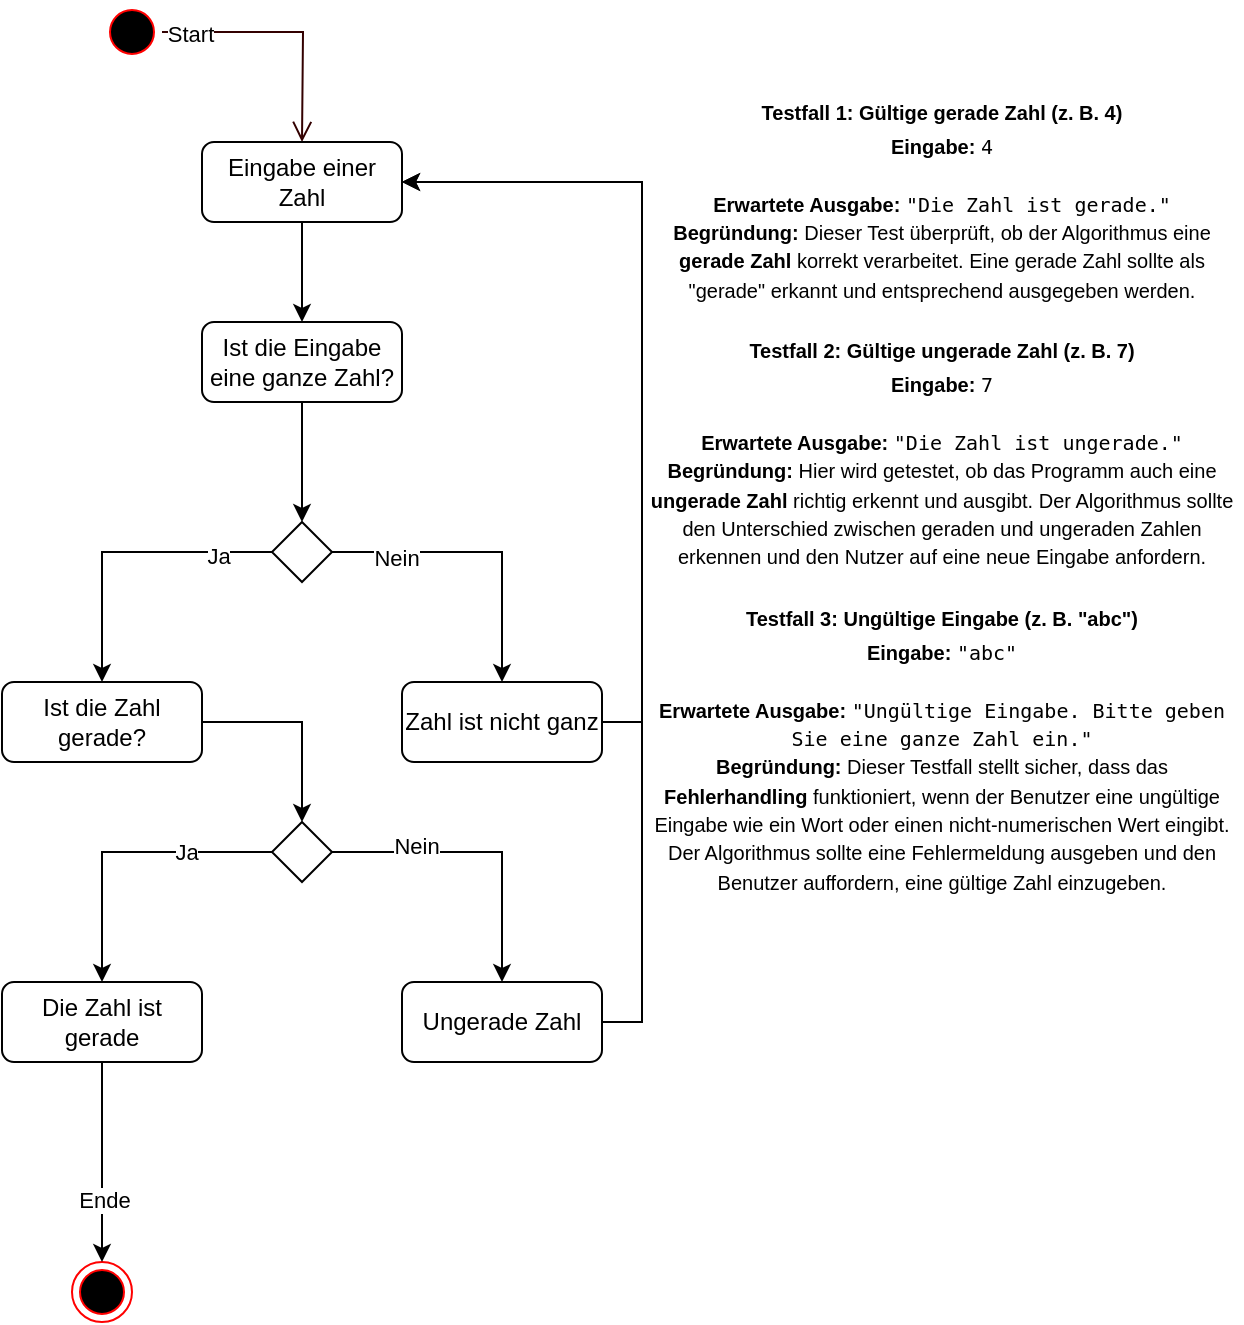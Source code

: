 <mxfile version="26.0.16">
  <diagram name="Page-1" id="u1mcA07w7LvZzqI7OhWi">
    <mxGraphModel dx="1434" dy="762" grid="1" gridSize="10" guides="1" tooltips="1" connect="1" arrows="1" fold="1" page="1" pageScale="1" pageWidth="850" pageHeight="1100" math="0" shadow="0">
      <root>
        <mxCell id="0" />
        <mxCell id="1" parent="0" />
        <mxCell id="7rZDa8M_wtfSVnTw2A_I-1" value="" style="ellipse;html=1;shape=startState;fillColor=#000000;strokeColor=#ff0000;" parent="1" vertex="1">
          <mxGeometry x="170" y="180" width="30" height="30" as="geometry" />
        </mxCell>
        <mxCell id="7rZDa8M_wtfSVnTw2A_I-2" value="" style="edgeStyle=orthogonalEdgeStyle;html=1;verticalAlign=bottom;endArrow=open;endSize=8;strokeColor=#330000;rounded=0;" parent="1" source="7rZDa8M_wtfSVnTw2A_I-1" edge="1">
          <mxGeometry relative="1" as="geometry">
            <mxPoint x="270" y="250" as="targetPoint" />
          </mxGeometry>
        </mxCell>
        <mxCell id="7rZDa8M_wtfSVnTw2A_I-26" value="Start" style="edgeLabel;html=1;align=center;verticalAlign=middle;resizable=0;points=[];" parent="7rZDa8M_wtfSVnTw2A_I-2" vertex="1" connectable="0">
          <mxGeometry x="-0.776" y="-1" relative="1" as="geometry">
            <mxPoint as="offset" />
          </mxGeometry>
        </mxCell>
        <mxCell id="7rZDa8M_wtfSVnTw2A_I-3" value="" style="ellipse;html=1;shape=endState;fillColor=#000000;strokeColor=#ff0000;" parent="1" vertex="1">
          <mxGeometry x="155" y="810" width="30" height="30" as="geometry" />
        </mxCell>
        <mxCell id="7rZDa8M_wtfSVnTw2A_I-15" style="edgeStyle=orthogonalEdgeStyle;rounded=0;orthogonalLoop=1;jettySize=auto;html=1;exitX=0.5;exitY=1;exitDx=0;exitDy=0;entryX=0.5;entryY=0;entryDx=0;entryDy=0;" parent="1" source="7rZDa8M_wtfSVnTw2A_I-4" target="7rZDa8M_wtfSVnTw2A_I-5" edge="1">
          <mxGeometry relative="1" as="geometry" />
        </mxCell>
        <mxCell id="7rZDa8M_wtfSVnTw2A_I-4" value="Eingabe einer Zahl" style="rounded=1;whiteSpace=wrap;html=1;" parent="1" vertex="1">
          <mxGeometry x="220" y="250" width="100" height="40" as="geometry" />
        </mxCell>
        <mxCell id="7rZDa8M_wtfSVnTw2A_I-16" style="edgeStyle=orthogonalEdgeStyle;rounded=0;orthogonalLoop=1;jettySize=auto;html=1;exitX=0.5;exitY=1;exitDx=0;exitDy=0;entryX=0.5;entryY=0;entryDx=0;entryDy=0;" parent="1" source="7rZDa8M_wtfSVnTw2A_I-5" target="7rZDa8M_wtfSVnTw2A_I-6" edge="1">
          <mxGeometry relative="1" as="geometry" />
        </mxCell>
        <mxCell id="7rZDa8M_wtfSVnTw2A_I-5" value="Ist die Eingabe eine ganze Zahl?" style="rounded=1;whiteSpace=wrap;html=1;" parent="1" vertex="1">
          <mxGeometry x="220" y="340" width="100" height="40" as="geometry" />
        </mxCell>
        <mxCell id="7rZDa8M_wtfSVnTw2A_I-17" style="edgeStyle=orthogonalEdgeStyle;rounded=0;orthogonalLoop=1;jettySize=auto;html=1;exitX=0;exitY=0.5;exitDx=0;exitDy=0;entryX=0.5;entryY=0;entryDx=0;entryDy=0;" parent="1" source="7rZDa8M_wtfSVnTw2A_I-6" target="7rZDa8M_wtfSVnTw2A_I-7" edge="1">
          <mxGeometry relative="1" as="geometry" />
        </mxCell>
        <mxCell id="7rZDa8M_wtfSVnTw2A_I-28" value="Ja" style="edgeLabel;html=1;align=center;verticalAlign=middle;resizable=0;points=[];" parent="7rZDa8M_wtfSVnTw2A_I-17" vertex="1" connectable="0">
          <mxGeometry x="-0.643" y="2" relative="1" as="geometry">
            <mxPoint as="offset" />
          </mxGeometry>
        </mxCell>
        <mxCell id="hQ93UAaIvLA_gx9WkFvK-4" style="edgeStyle=orthogonalEdgeStyle;rounded=0;orthogonalLoop=1;jettySize=auto;html=1;exitX=1;exitY=0.5;exitDx=0;exitDy=0;entryX=0.5;entryY=0;entryDx=0;entryDy=0;" edge="1" parent="1" source="7rZDa8M_wtfSVnTw2A_I-6" target="hQ93UAaIvLA_gx9WkFvK-3">
          <mxGeometry relative="1" as="geometry" />
        </mxCell>
        <mxCell id="hQ93UAaIvLA_gx9WkFvK-8" value="Nein" style="edgeLabel;html=1;align=center;verticalAlign=middle;resizable=0;points=[];" vertex="1" connectable="0" parent="hQ93UAaIvLA_gx9WkFvK-4">
          <mxGeometry x="-0.573" y="-3" relative="1" as="geometry">
            <mxPoint as="offset" />
          </mxGeometry>
        </mxCell>
        <mxCell id="7rZDa8M_wtfSVnTw2A_I-6" value="" style="rhombus;whiteSpace=wrap;html=1;" parent="1" vertex="1">
          <mxGeometry x="255" y="440" width="30" height="30" as="geometry" />
        </mxCell>
        <mxCell id="7rZDa8M_wtfSVnTw2A_I-24" style="edgeStyle=orthogonalEdgeStyle;rounded=0;orthogonalLoop=1;jettySize=auto;html=1;exitX=1;exitY=0.5;exitDx=0;exitDy=0;entryX=0.5;entryY=0;entryDx=0;entryDy=0;" parent="1" source="7rZDa8M_wtfSVnTw2A_I-7" target="7rZDa8M_wtfSVnTw2A_I-13" edge="1">
          <mxGeometry relative="1" as="geometry" />
        </mxCell>
        <mxCell id="7rZDa8M_wtfSVnTw2A_I-7" value="Ist die Zahl gerade?" style="rounded=1;whiteSpace=wrap;html=1;" parent="1" vertex="1">
          <mxGeometry x="120" y="520" width="100" height="40" as="geometry" />
        </mxCell>
        <mxCell id="7rZDa8M_wtfSVnTw2A_I-21" style="edgeStyle=orthogonalEdgeStyle;rounded=0;orthogonalLoop=1;jettySize=auto;html=1;exitX=0.5;exitY=1;exitDx=0;exitDy=0;entryX=0.5;entryY=0;entryDx=0;entryDy=0;" parent="1" source="7rZDa8M_wtfSVnTw2A_I-8" target="7rZDa8M_wtfSVnTw2A_I-3" edge="1">
          <mxGeometry relative="1" as="geometry">
            <mxPoint x="170" y="810" as="targetPoint" />
          </mxGeometry>
        </mxCell>
        <mxCell id="7rZDa8M_wtfSVnTw2A_I-27" value="Ende" style="edgeLabel;html=1;align=center;verticalAlign=middle;resizable=0;points=[];" parent="7rZDa8M_wtfSVnTw2A_I-21" vertex="1" connectable="0">
          <mxGeometry x="0.384" y="1" relative="1" as="geometry">
            <mxPoint as="offset" />
          </mxGeometry>
        </mxCell>
        <mxCell id="7rZDa8M_wtfSVnTw2A_I-8" value="Die Zahl ist gerade" style="rounded=1;whiteSpace=wrap;html=1;" parent="1" vertex="1">
          <mxGeometry x="120" y="670" width="100" height="40" as="geometry" />
        </mxCell>
        <mxCell id="7rZDa8M_wtfSVnTw2A_I-25" style="edgeStyle=orthogonalEdgeStyle;rounded=0;orthogonalLoop=1;jettySize=auto;html=1;exitX=0;exitY=0.5;exitDx=0;exitDy=0;entryX=0.5;entryY=0;entryDx=0;entryDy=0;" parent="1" source="7rZDa8M_wtfSVnTw2A_I-13" target="7rZDa8M_wtfSVnTw2A_I-8" edge="1">
          <mxGeometry relative="1" as="geometry" />
        </mxCell>
        <mxCell id="7rZDa8M_wtfSVnTw2A_I-30" value="Ja" style="edgeLabel;html=1;align=center;verticalAlign=middle;resizable=0;points=[];" parent="7rZDa8M_wtfSVnTw2A_I-25" vertex="1" connectable="0">
          <mxGeometry x="-0.422" relative="1" as="geometry">
            <mxPoint as="offset" />
          </mxGeometry>
        </mxCell>
        <mxCell id="hQ93UAaIvLA_gx9WkFvK-6" style="edgeStyle=orthogonalEdgeStyle;rounded=0;orthogonalLoop=1;jettySize=auto;html=1;exitX=1;exitY=0.5;exitDx=0;exitDy=0;entryX=0.5;entryY=0;entryDx=0;entryDy=0;" edge="1" parent="1" source="7rZDa8M_wtfSVnTw2A_I-13" target="hQ93UAaIvLA_gx9WkFvK-2">
          <mxGeometry relative="1" as="geometry" />
        </mxCell>
        <mxCell id="hQ93UAaIvLA_gx9WkFvK-9" value="Nein" style="edgeLabel;html=1;align=center;verticalAlign=middle;resizable=0;points=[];" vertex="1" connectable="0" parent="hQ93UAaIvLA_gx9WkFvK-6">
          <mxGeometry x="-0.44" y="3" relative="1" as="geometry">
            <mxPoint as="offset" />
          </mxGeometry>
        </mxCell>
        <mxCell id="7rZDa8M_wtfSVnTw2A_I-13" value="" style="rhombus;whiteSpace=wrap;html=1;" parent="1" vertex="1">
          <mxGeometry x="255" y="590" width="30" height="30" as="geometry" />
        </mxCell>
        <mxCell id="hQ93UAaIvLA_gx9WkFvK-1" value="&lt;h3 data-end=&quot;141&quot; data-start=&quot;90&quot;&gt;&lt;font style=&quot;font-size: 10px;&quot;&gt;&lt;strong style=&quot;&quot; data-end=&quot;139&quot; data-start=&quot;94&quot;&gt;Testfall 1: Gültige gerade Zahl (z. B. 4)&lt;br&gt;&lt;/strong&gt;&lt;strong style=&quot;background-color: transparent;&quot; data-end=&quot;154&quot; data-start=&quot;142&quot;&gt;Eingabe:&lt;/strong&gt;&lt;span style=&quot;background-color: transparent; font-weight: normal;&quot;&gt; &lt;/span&gt;&lt;code style=&quot;background-color: transparent; font-weight: normal;&quot; data-end=&quot;158&quot; data-start=&quot;155&quot;&gt;4&lt;/code&gt;&lt;/font&gt;&lt;/h3&gt;&lt;p data-end=&quot;392&quot; data-start=&quot;142&quot;&gt;&lt;font style=&quot;font-size: 10px;&quot;&gt;&lt;strong data-end=&quot;183&quot; data-start=&quot;161&quot;&gt;Erwartete Ausgabe:&lt;/strong&gt; &lt;code data-end=&quot;208&quot; data-start=&quot;184&quot;&gt;&quot;Die Zahl ist gerade.&quot;&lt;/code&gt;&lt;br data-end=&quot;211&quot; data-start=&quot;208&quot;&gt;&lt;strong data-end=&quot;226&quot; data-start=&quot;211&quot;&gt;Begründung:&lt;/strong&gt; Dieser Test überprüft, ob der Algorithmus eine &lt;strong data-end=&quot;289&quot; data-start=&quot;274&quot;&gt;gerade Zahl&lt;/strong&gt; korrekt verarbeitet. Eine gerade Zahl sollte als &quot;gerade&quot; erkannt und entsprechend ausgegeben werden.&lt;/font&gt;&lt;/p&gt;&lt;h3 data-end=&quot;447&quot; data-start=&quot;394&quot;&gt;&lt;font style=&quot;font-size: 10px;&quot;&gt;&lt;strong data-end=&quot;445&quot; data-start=&quot;398&quot;&gt;Testfall 2: Gültige ungerade Zahl (z. B. 7)&lt;br&gt;&lt;/strong&gt;&lt;strong style=&quot;background-color: transparent;&quot; data-end=&quot;460&quot; data-start=&quot;448&quot;&gt;Eingabe:&lt;/strong&gt;&lt;span style=&quot;background-color: transparent; font-weight: normal;&quot;&gt; &lt;/span&gt;&lt;code style=&quot;background-color: transparent; font-weight: normal;&quot; data-end=&quot;464&quot; data-start=&quot;461&quot;&gt;7&lt;/code&gt;&lt;/font&gt;&lt;/h3&gt;&lt;p data-end=&quot;714&quot; data-start=&quot;448&quot;&gt;&lt;font style=&quot;font-size: 10px;&quot;&gt;&lt;strong data-end=&quot;489&quot; data-start=&quot;467&quot;&gt;Erwartete Ausgabe:&lt;/strong&gt; &lt;code data-end=&quot;516&quot; data-start=&quot;490&quot;&gt;&quot;Die Zahl ist ungerade.&quot;&lt;/code&gt;&lt;br data-end=&quot;519&quot; data-start=&quot;516&quot;&gt;&lt;strong data-end=&quot;534&quot; data-start=&quot;519&quot;&gt;Begründung:&lt;/strong&gt; Hier wird getestet, ob das Programm auch eine &lt;strong data-end=&quot;598&quot; data-start=&quot;581&quot;&gt;ungerade Zahl&lt;/strong&gt; richtig erkennt und ausgibt. Der Algorithmus sollte den Unterschied zwischen geraden und ungeraden Zahlen erkennen und den Nutzer auf eine neue Eingabe anfordern.&lt;/font&gt;&lt;/p&gt;&lt;h3 data-end=&quot;769&quot; data-start=&quot;716&quot;&gt;&lt;font style=&quot;font-size: 10px;&quot;&gt;&lt;strong data-end=&quot;767&quot; data-start=&quot;720&quot;&gt;Testfall 3: Ungültige Eingabe (z. B. &quot;abc&quot;)&lt;br&gt;&lt;/strong&gt;&lt;strong style=&quot;background-color: transparent;&quot; data-end=&quot;782&quot; data-start=&quot;770&quot;&gt;Eingabe:&lt;/strong&gt;&lt;span style=&quot;background-color: transparent; font-weight: normal;&quot;&gt; &lt;/span&gt;&lt;code style=&quot;background-color: transparent; font-weight: normal;&quot; data-end=&quot;790&quot; data-start=&quot;783&quot;&gt;&quot;abc&quot;&lt;/code&gt;&lt;/font&gt;&lt;/h3&gt;&lt;p data-end=&quot;1173&quot; data-start=&quot;770&quot;&gt;&lt;font style=&quot;font-size: 10px;&quot;&gt;&lt;strong style=&quot;&quot; data-end=&quot;815&quot; data-start=&quot;793&quot;&gt;Erwartete Ausgabe:&lt;/strong&gt; &lt;code style=&quot;&quot; data-end=&quot;875&quot; data-start=&quot;816&quot;&gt;&quot;Ungültige Eingabe. Bitte geben Sie eine ganze Zahl ein.&quot;&lt;/code&gt;&lt;br data-end=&quot;878&quot; data-start=&quot;875&quot;&gt;&lt;strong style=&quot;&quot; data-end=&quot;893&quot; data-start=&quot;878&quot;&gt;Begründung:&lt;/strong&gt; Dieser Testfall stellt sicher, dass das &lt;strong style=&quot;&quot; data-end=&quot;952&quot; data-start=&quot;934&quot;&gt;Fehlerhandling&lt;/strong&gt; funktioniert, wenn der Benutzer eine ungültige Eingabe wie ein Wort oder einen nicht-numerischen Wert eingibt. Der Algorithmus sollte eine Fehlermeldung ausgeben und den Benutzer auffordern, eine gültige Zahl einzugeben.&lt;/font&gt;&lt;/p&gt;" style="text;html=1;align=center;verticalAlign=middle;whiteSpace=wrap;rounded=0;" vertex="1" parent="1">
          <mxGeometry x="440" y="410" width="300" height="30" as="geometry" />
        </mxCell>
        <mxCell id="hQ93UAaIvLA_gx9WkFvK-7" style="edgeStyle=orthogonalEdgeStyle;rounded=0;orthogonalLoop=1;jettySize=auto;html=1;exitX=1;exitY=0.5;exitDx=0;exitDy=0;entryX=1;entryY=0.5;entryDx=0;entryDy=0;" edge="1" parent="1" source="hQ93UAaIvLA_gx9WkFvK-2" target="7rZDa8M_wtfSVnTw2A_I-4">
          <mxGeometry relative="1" as="geometry" />
        </mxCell>
        <mxCell id="hQ93UAaIvLA_gx9WkFvK-2" value="Ungerade Zahl" style="rounded=1;whiteSpace=wrap;html=1;" vertex="1" parent="1">
          <mxGeometry x="320" y="670" width="100" height="40" as="geometry" />
        </mxCell>
        <mxCell id="hQ93UAaIvLA_gx9WkFvK-5" style="edgeStyle=orthogonalEdgeStyle;rounded=0;orthogonalLoop=1;jettySize=auto;html=1;exitX=1;exitY=0.5;exitDx=0;exitDy=0;entryX=1;entryY=0.5;entryDx=0;entryDy=0;" edge="1" parent="1" source="hQ93UAaIvLA_gx9WkFvK-3" target="7rZDa8M_wtfSVnTw2A_I-4">
          <mxGeometry relative="1" as="geometry" />
        </mxCell>
        <mxCell id="hQ93UAaIvLA_gx9WkFvK-3" value="Zahl ist nicht ganz" style="rounded=1;whiteSpace=wrap;html=1;" vertex="1" parent="1">
          <mxGeometry x="320" y="520" width="100" height="40" as="geometry" />
        </mxCell>
      </root>
    </mxGraphModel>
  </diagram>
</mxfile>
